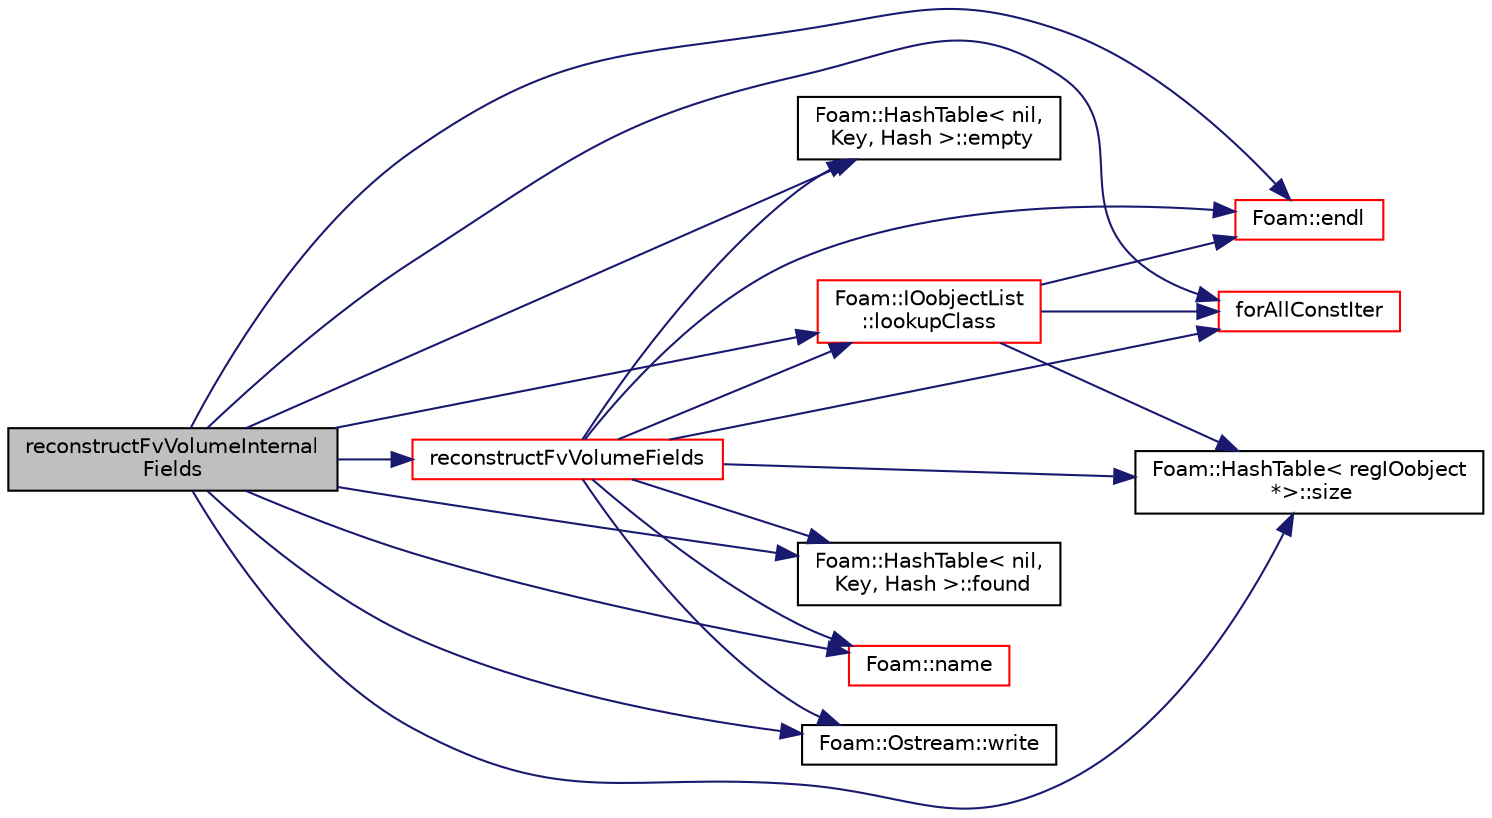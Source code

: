digraph "reconstructFvVolumeInternalFields"
{
  bgcolor="transparent";
  edge [fontname="Helvetica",fontsize="10",labelfontname="Helvetica",labelfontsize="10"];
  node [fontname="Helvetica",fontsize="10",shape=record];
  rankdir="LR";
  Node383 [label="reconstructFvVolumeInternal\lFields",height=0.2,width=0.4,color="black", fillcolor="grey75", style="filled", fontcolor="black"];
  Node383 -> Node384 [color="midnightblue",fontsize="10",style="solid",fontname="Helvetica"];
  Node384 [label="Foam::HashTable\< nil,\l Key, Hash \>::empty",height=0.2,width=0.4,color="black",URL="$a26841.html#a644718bb2fb240de962dc3c9a1fdf0dc",tooltip="Return true if the hash table is empty. "];
  Node383 -> Node385 [color="midnightblue",fontsize="10",style="solid",fontname="Helvetica"];
  Node385 [label="Foam::endl",height=0.2,width=0.4,color="red",URL="$a21851.html#a2db8fe02a0d3909e9351bb4275b23ce4",tooltip="Add newline and flush stream. "];
  Node383 -> Node387 [color="midnightblue",fontsize="10",style="solid",fontname="Helvetica"];
  Node387 [label="forAllConstIter",height=0.2,width=0.4,color="red",URL="$a39311.html#ae21e2836509b0fa7f7cedf6493b11b09"];
  Node383 -> Node682 [color="midnightblue",fontsize="10",style="solid",fontname="Helvetica"];
  Node682 [label="Foam::HashTable\< nil,\l Key, Hash \>::found",height=0.2,width=0.4,color="black",URL="$a26841.html#a9a7a02c333e3e98344a1e5b891c4d985",tooltip="Return true if hashedEntry is found in table. "];
  Node383 -> Node683 [color="midnightblue",fontsize="10",style="solid",fontname="Helvetica"];
  Node683 [label="Foam::IOobjectList\l::lookupClass",height=0.2,width=0.4,color="red",URL="$a27253.html#a7938dcd5dc3e8f28a630433cfa3f2a45",tooltip="Return the list for all IOobjects of a given class. "];
  Node683 -> Node635 [color="midnightblue",fontsize="10",style="solid",fontname="Helvetica"];
  Node635 [label="Foam::HashTable\< regIOobject\l *\>::size",height=0.2,width=0.4,color="black",URL="$a26841.html#a47b3bf30da1eb3ab8076b5fbe00e0494",tooltip="Return number of elements in table. "];
  Node683 -> Node387 [color="midnightblue",fontsize="10",style="solid",fontname="Helvetica"];
  Node683 -> Node385 [color="midnightblue",fontsize="10",style="solid",fontname="Helvetica"];
  Node383 -> Node503 [color="midnightblue",fontsize="10",style="solid",fontname="Helvetica"];
  Node503 [label="Foam::name",height=0.2,width=0.4,color="red",URL="$a21851.html#adcb0df2bd4953cb6bb390272d8263c3a",tooltip="Return a string representation of a complex. "];
  Node383 -> Node684 [color="midnightblue",fontsize="10",style="solid",fontname="Helvetica"];
  Node684 [label="reconstructFvVolumeFields",height=0.2,width=0.4,color="red",URL="$a29997.html#a8d6a39c49209189dc1677e2985888107",tooltip="Read, reconstruct and write all/selected volume fields. "];
  Node684 -> Node683 [color="midnightblue",fontsize="10",style="solid",fontname="Helvetica"];
  Node684 -> Node635 [color="midnightblue",fontsize="10",style="solid",fontname="Helvetica"];
  Node684 -> Node385 [color="midnightblue",fontsize="10",style="solid",fontname="Helvetica"];
  Node684 -> Node387 [color="midnightblue",fontsize="10",style="solid",fontname="Helvetica"];
  Node684 -> Node384 [color="midnightblue",fontsize="10",style="solid",fontname="Helvetica"];
  Node684 -> Node682 [color="midnightblue",fontsize="10",style="solid",fontname="Helvetica"];
  Node684 -> Node503 [color="midnightblue",fontsize="10",style="solid",fontname="Helvetica"];
  Node684 -> Node662 [color="midnightblue",fontsize="10",style="solid",fontname="Helvetica"];
  Node662 [label="Foam::Ostream::write",height=0.2,width=0.4,color="black",URL="$a27345.html#a81a19ad9e4098b4701cc8bab9a59d78b",tooltip="Write next token to stream. "];
  Node383 -> Node635 [color="midnightblue",fontsize="10",style="solid",fontname="Helvetica"];
  Node383 -> Node662 [color="midnightblue",fontsize="10",style="solid",fontname="Helvetica"];
}
